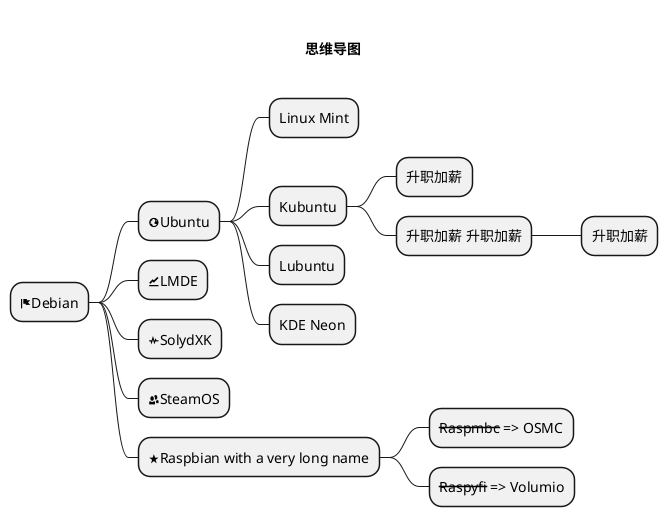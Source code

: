 @startmindmap
'https://plantuml.com/mindmap-diagram

title \n思维导图\n

* <&flag>Debian
** <&globe>Ubuntu
*** Linux Mint
*** Kubuntu
++++ 升职加薪
++++ 升职加薪 升职加薪
+++++ 升职加薪
*** Lubuntu
*** KDE Neon
** <&graph>LMDE
** <&pulse>SolydXK
** <&people>SteamOS
** <&star>Raspbian with a very long name
*** <s>Raspmbc</s> => OSMC
*** <s>Raspyfi</s> => Volumio

@endmindmap
